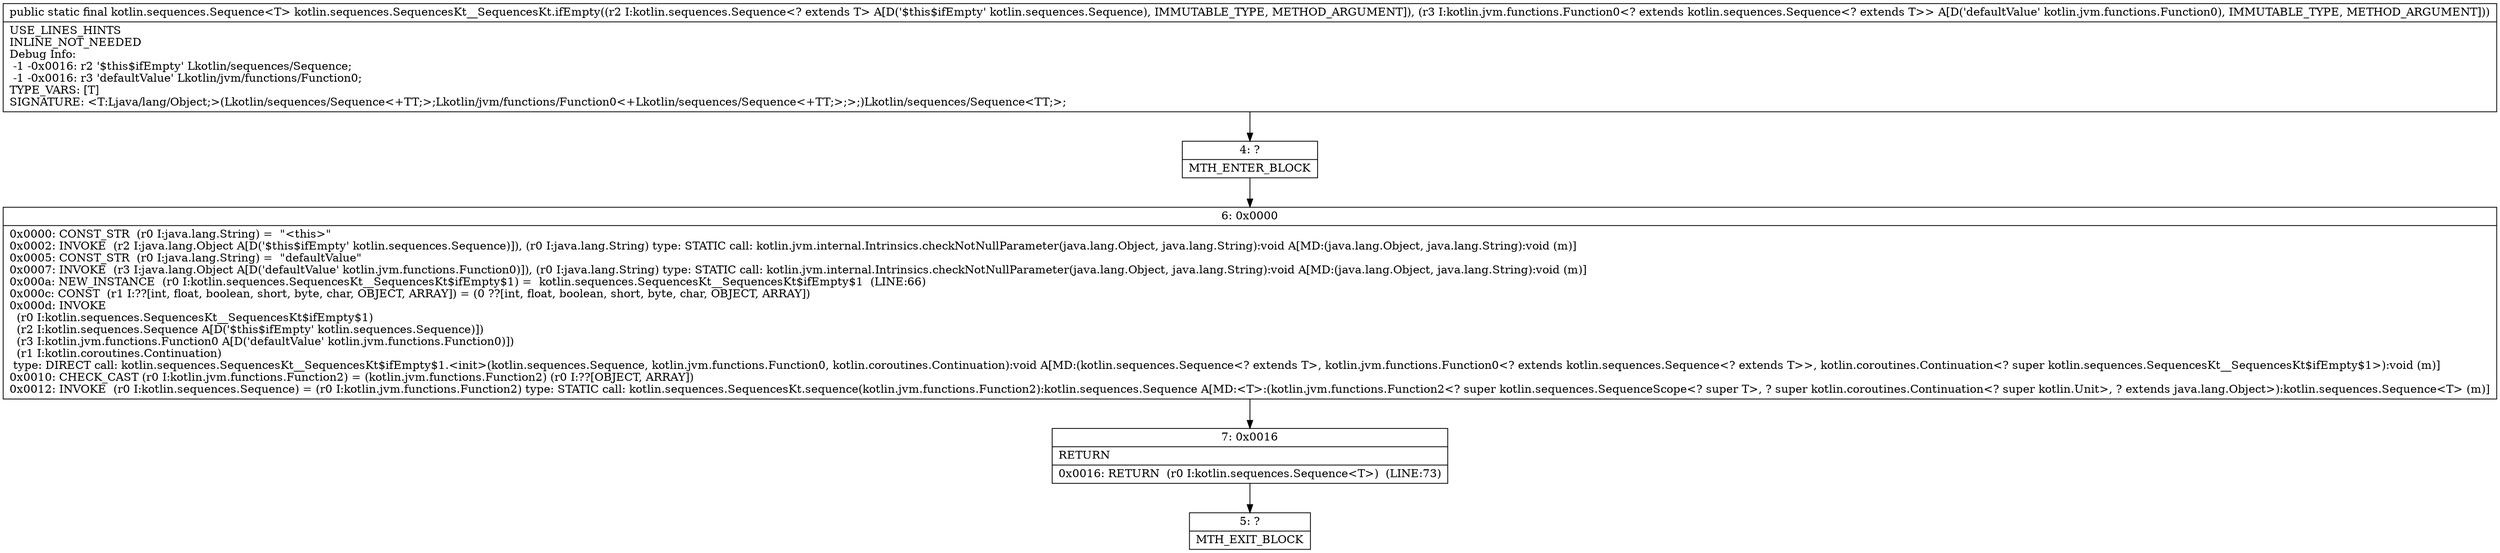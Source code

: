 digraph "CFG forkotlin.sequences.SequencesKt__SequencesKt.ifEmpty(Lkotlin\/sequences\/Sequence;Lkotlin\/jvm\/functions\/Function0;)Lkotlin\/sequences\/Sequence;" {
Node_4 [shape=record,label="{4\:\ ?|MTH_ENTER_BLOCK\l}"];
Node_6 [shape=record,label="{6\:\ 0x0000|0x0000: CONST_STR  (r0 I:java.lang.String) =  \"\<this\>\" \l0x0002: INVOKE  (r2 I:java.lang.Object A[D('$this$ifEmpty' kotlin.sequences.Sequence)]), (r0 I:java.lang.String) type: STATIC call: kotlin.jvm.internal.Intrinsics.checkNotNullParameter(java.lang.Object, java.lang.String):void A[MD:(java.lang.Object, java.lang.String):void (m)]\l0x0005: CONST_STR  (r0 I:java.lang.String) =  \"defaultValue\" \l0x0007: INVOKE  (r3 I:java.lang.Object A[D('defaultValue' kotlin.jvm.functions.Function0)]), (r0 I:java.lang.String) type: STATIC call: kotlin.jvm.internal.Intrinsics.checkNotNullParameter(java.lang.Object, java.lang.String):void A[MD:(java.lang.Object, java.lang.String):void (m)]\l0x000a: NEW_INSTANCE  (r0 I:kotlin.sequences.SequencesKt__SequencesKt$ifEmpty$1) =  kotlin.sequences.SequencesKt__SequencesKt$ifEmpty$1  (LINE:66)\l0x000c: CONST  (r1 I:??[int, float, boolean, short, byte, char, OBJECT, ARRAY]) = (0 ??[int, float, boolean, short, byte, char, OBJECT, ARRAY]) \l0x000d: INVOKE  \l  (r0 I:kotlin.sequences.SequencesKt__SequencesKt$ifEmpty$1)\l  (r2 I:kotlin.sequences.Sequence A[D('$this$ifEmpty' kotlin.sequences.Sequence)])\l  (r3 I:kotlin.jvm.functions.Function0 A[D('defaultValue' kotlin.jvm.functions.Function0)])\l  (r1 I:kotlin.coroutines.Continuation)\l type: DIRECT call: kotlin.sequences.SequencesKt__SequencesKt$ifEmpty$1.\<init\>(kotlin.sequences.Sequence, kotlin.jvm.functions.Function0, kotlin.coroutines.Continuation):void A[MD:(kotlin.sequences.Sequence\<? extends T\>, kotlin.jvm.functions.Function0\<? extends kotlin.sequences.Sequence\<? extends T\>\>, kotlin.coroutines.Continuation\<? super kotlin.sequences.SequencesKt__SequencesKt$ifEmpty$1\>):void (m)]\l0x0010: CHECK_CAST (r0 I:kotlin.jvm.functions.Function2) = (kotlin.jvm.functions.Function2) (r0 I:??[OBJECT, ARRAY]) \l0x0012: INVOKE  (r0 I:kotlin.sequences.Sequence) = (r0 I:kotlin.jvm.functions.Function2) type: STATIC call: kotlin.sequences.SequencesKt.sequence(kotlin.jvm.functions.Function2):kotlin.sequences.Sequence A[MD:\<T\>:(kotlin.jvm.functions.Function2\<? super kotlin.sequences.SequenceScope\<? super T\>, ? super kotlin.coroutines.Continuation\<? super kotlin.Unit\>, ? extends java.lang.Object\>):kotlin.sequences.Sequence\<T\> (m)]\l}"];
Node_7 [shape=record,label="{7\:\ 0x0016|RETURN\l|0x0016: RETURN  (r0 I:kotlin.sequences.Sequence\<T\>)  (LINE:73)\l}"];
Node_5 [shape=record,label="{5\:\ ?|MTH_EXIT_BLOCK\l}"];
MethodNode[shape=record,label="{public static final kotlin.sequences.Sequence\<T\> kotlin.sequences.SequencesKt__SequencesKt.ifEmpty((r2 I:kotlin.sequences.Sequence\<? extends T\> A[D('$this$ifEmpty' kotlin.sequences.Sequence), IMMUTABLE_TYPE, METHOD_ARGUMENT]), (r3 I:kotlin.jvm.functions.Function0\<? extends kotlin.sequences.Sequence\<? extends T\>\> A[D('defaultValue' kotlin.jvm.functions.Function0), IMMUTABLE_TYPE, METHOD_ARGUMENT]))  | USE_LINES_HINTS\lINLINE_NOT_NEEDED\lDebug Info:\l  \-1 \-0x0016: r2 '$this$ifEmpty' Lkotlin\/sequences\/Sequence;\l  \-1 \-0x0016: r3 'defaultValue' Lkotlin\/jvm\/functions\/Function0;\lTYPE_VARS: [T]\lSIGNATURE: \<T:Ljava\/lang\/Object;\>(Lkotlin\/sequences\/Sequence\<+TT;\>;Lkotlin\/jvm\/functions\/Function0\<+Lkotlin\/sequences\/Sequence\<+TT;\>;\>;)Lkotlin\/sequences\/Sequence\<TT;\>;\l}"];
MethodNode -> Node_4;Node_4 -> Node_6;
Node_6 -> Node_7;
Node_7 -> Node_5;
}

